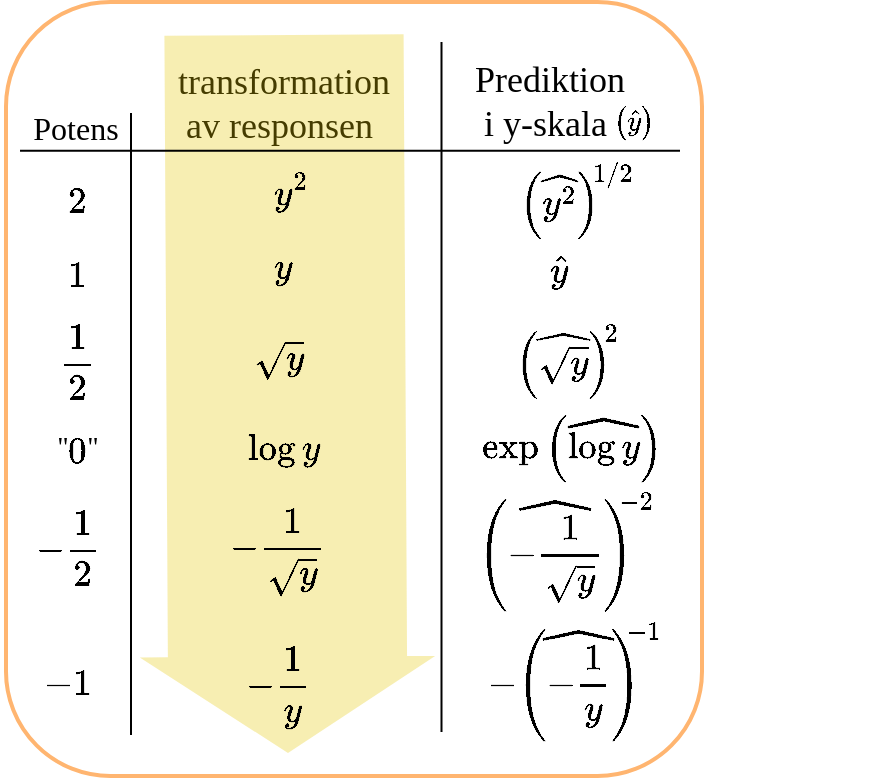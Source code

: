 <mxfile version="20.7.4" type="device"><diagram id="B1nuN-r7G2r0qPYfqt6F" name="Page-1"><mxGraphModel dx="1514" dy="1027" grid="0" gridSize="10" guides="1" tooltips="1" connect="1" arrows="1" fold="1" page="0" pageScale="1" pageWidth="850" pageHeight="1100" math="1" shadow="0"><root><mxCell id="0"/><mxCell id="1" parent="0"/><mxCell id="x_uS7E19pQC-BlIdFbhY-204" value="&lt;span style=&quot;color: rgba(0, 0, 0, 0); font-family: monospace; font-size: 0px; text-align: start;&quot;&gt;%3CmxGraphModel%3E%3Croot%3E%3CmxCell%20id%3D%220%22%2F%3E%3CmxCell%20id%3D%221%22%20parent%3D%220%22%2F%3E%3CmxCell%20id%3D%222%22%20value%3D%22%24%24y%24%24%22%20style%3D%22text%3Bhtml%3D1%3BstrokeColor%3Dnone%3BfillColor%3Dnone%3Balign%3Dcenter%3BverticalAlign%3Dmiddle%3BwhiteSpace%3Dwrap%3Brounded%3D0%3BstrokeWidth%3D1%3BfontFamily%3DVerdana%3BfontSize%3D14%3B%22%20vertex%3D%221%22%20parent%3D%221%22%3E%3CmxGeometry%20x%3D%22282%22%20y%3D%22498%22%20width%3D%2260%22%20height%3D%2222%22%20as%3D%22geometry%22%2F%3E%3C%2FmxCell%3E%3C%2Froot%3E%3C%2FmxGraphModel%3E&lt;/span&gt;" style="rounded=1;whiteSpace=wrap;html=1;strokeColor=#FFB570;strokeWidth=2;fontFamily=Verdana;fontSize=16;fillColor=none;" parent="1" vertex="1"><mxGeometry x="-260" y="33" width="348" height="387" as="geometry"/></mxCell><mxCell id="x_uS7E19pQC-BlIdFbhY-209" value="transformation&lt;br&gt;av responsen&amp;nbsp;" style="text;html=1;strokeColor=none;fillColor=none;align=center;verticalAlign=middle;whiteSpace=wrap;rounded=0;strokeWidth=1;fontFamily=Verdana;fontSize=18;" parent="1" vertex="1"><mxGeometry x="-154" y="71.778" width="65.502" height="24.852" as="geometry"/></mxCell><mxCell id="x_uS7E19pQC-BlIdFbhY-237" value="" style="shape=flexArrow;endArrow=classic;html=1;rounded=1;strokeWidth=1;endWidth=27.079;endSize=15.716;fillColor=#e3c800;strokeColor=none;width=119.6;opacity=30;" parent="1" edge="1"><mxGeometry width="50" height="50" relative="1" as="geometry"><mxPoint x="-121" y="49" as="sourcePoint"/><mxPoint x="-119" y="409" as="targetPoint"/></mxGeometry></mxCell><mxCell id="x_uS7E19pQC-BlIdFbhY-203" value="" style="line;strokeWidth=1;html=1;strokeColor=default;fontFamily=Verdana;fontSize=16;fillColor=none;gradientColor=default;" parent="1" vertex="1"><mxGeometry x="-252.99" y="101.72" width="329.99" height="11.3" as="geometry"/></mxCell><mxCell id="x_uS7E19pQC-BlIdFbhY-206" value="" style="line;strokeWidth=1;direction=south;html=1;rounded=1;strokeColor=#000000;fontFamily=Verdana;fontSize=16;fillColor=none;gradientColor=default;" parent="1" vertex="1"><mxGeometry x="-47.71" y="53" width="10.92" height="345" as="geometry"/></mxCell><mxCell id="x_uS7E19pQC-BlIdFbhY-208" value="Potens" style="text;html=1;strokeColor=none;fillColor=none;align=center;verticalAlign=middle;whiteSpace=wrap;rounded=0;strokeWidth=1;fontFamily=Verdana;fontSize=16;" parent="1" vertex="1"><mxGeometry x="-257.633" y="83.778" width="65.502" height="24.852" as="geometry"/></mxCell><mxCell id="x_uS7E19pQC-BlIdFbhY-210" value="Prediktion i y-skala&amp;nbsp;" style="text;html=1;strokeColor=none;fillColor=none;align=center;verticalAlign=middle;whiteSpace=wrap;rounded=0;strokeWidth=1;fontFamily=Verdana;fontSize=18;" parent="1" vertex="1"><mxGeometry x="-21.336" y="70.778" width="65.502" height="24.852" as="geometry"/></mxCell><mxCell id="x_uS7E19pQC-BlIdFbhY-211" value="$$2$$" style="text;html=1;strokeColor=none;fillColor=none;align=center;verticalAlign=middle;whiteSpace=wrap;rounded=0;strokeWidth=1;fontFamily=Verdana;fontSize=18;" parent="1" vertex="1"><mxGeometry x="-256.541" y="116.019" width="65.502" height="33.889" as="geometry"/></mxCell><mxCell id="x_uS7E19pQC-BlIdFbhY-212" value="$$1$$" style="text;html=1;strokeColor=none;fillColor=none;align=center;verticalAlign=middle;whiteSpace=wrap;rounded=0;strokeWidth=1;fontFamily=Verdana;fontSize=18;" parent="1" vertex="1"><mxGeometry x="-256.541" y="153.519" width="65.502" height="33.889" as="geometry"/></mxCell><mxCell id="x_uS7E19pQC-BlIdFbhY-213" value="$$\frac{1}{2}$$" style="text;html=1;strokeColor=none;fillColor=none;align=center;verticalAlign=middle;whiteSpace=wrap;rounded=0;strokeWidth=1;fontFamily=Verdana;fontSize=18;" parent="1" vertex="1"><mxGeometry x="-256.541" y="195.185" width="65.502" height="33.889" as="geometry"/></mxCell><mxCell id="x_uS7E19pQC-BlIdFbhY-214" value="$$0$$" style="text;html=1;strokeColor=none;fillColor=none;align=center;verticalAlign=middle;whiteSpace=wrap;rounded=0;strokeWidth=1;fontFamily=Verdana;fontSize=18;" parent="1" vertex="1"><mxGeometry x="-256.541" y="241.5" width="65.502" height="33.889" as="geometry"/></mxCell><mxCell id="x_uS7E19pQC-BlIdFbhY-215" value="$$-\frac{1}{2}$$" style="text;html=1;strokeColor=none;fillColor=none;align=center;verticalAlign=middle;whiteSpace=wrap;rounded=0;strokeWidth=1;fontFamily=Verdana;fontSize=18;" parent="1" vertex="1"><mxGeometry x="-262" y="287.778" width="65.502" height="33.889" as="geometry"/></mxCell><mxCell id="x_uS7E19pQC-BlIdFbhY-216" value="$$-1$$" style="text;html=1;strokeColor=none;fillColor=none;align=center;verticalAlign=middle;whiteSpace=wrap;rounded=0;strokeWidth=1;fontFamily=Verdana;fontSize=18;" parent="1" vertex="1"><mxGeometry x="-262" y="357.13" width="65.502" height="33.889" as="geometry"/></mxCell><mxCell id="x_uS7E19pQC-BlIdFbhY-217" value="$$y^2$$" style="text;html=1;strokeColor=none;fillColor=none;align=center;verticalAlign=middle;whiteSpace=wrap;rounded=0;strokeWidth=1;fontFamily=Verdana;fontSize=18;" parent="1" vertex="1"><mxGeometry x="-148.122" y="114.63" width="61.135" height="28.241" as="geometry"/></mxCell><mxCell id="x_uS7E19pQC-BlIdFbhY-218" value="$$y$$" style="text;html=1;strokeColor=none;fillColor=none;align=center;verticalAlign=middle;whiteSpace=wrap;rounded=0;strokeWidth=1;fontFamily=Verdana;fontSize=18;" parent="1" vertex="1"><mxGeometry x="-153.581" y="153.648" width="65.502" height="24.852" as="geometry"/></mxCell><mxCell id="x_uS7E19pQC-BlIdFbhY-220" value="$$\sqrt{y}$$" style="text;html=1;strokeColor=none;fillColor=none;align=center;verticalAlign=middle;whiteSpace=wrap;rounded=0;strokeWidth=1;fontFamily=Verdana;fontSize=18;" parent="1" vertex="1"><mxGeometry x="-155.764" y="198.704" width="65.502" height="24.852" as="geometry"/></mxCell><mxCell id="x_uS7E19pQC-BlIdFbhY-221" value="$$\log{y}$$" style="text;html=1;strokeColor=none;fillColor=none;align=center;verticalAlign=middle;whiteSpace=wrap;rounded=0;strokeWidth=1;fontFamily=Verdana;fontSize=18;" parent="1" vertex="1"><mxGeometry x="-153.581" y="243.889" width="65.502" height="24.852" as="geometry"/></mxCell><mxCell id="x_uS7E19pQC-BlIdFbhY-222" value="$$-\frac{1}{\sqrt{y}}$$" style="text;html=1;strokeColor=none;fillColor=none;align=center;verticalAlign=middle;whiteSpace=wrap;rounded=0;strokeWidth=1;fontFamily=Verdana;fontSize=18;" parent="1" vertex="1"><mxGeometry x="-156.856" y="295.074" width="65.502" height="24.852" as="geometry"/></mxCell><mxCell id="x_uS7E19pQC-BlIdFbhY-223" value="$$-\frac{1}{y}$$" style="text;html=1;strokeColor=none;fillColor=none;align=center;verticalAlign=middle;whiteSpace=wrap;rounded=0;strokeWidth=1;fontFamily=Verdana;fontSize=18;" parent="1" vertex="1"><mxGeometry x="-156.856" y="362.167" width="65.502" height="24.852" as="geometry"/></mxCell><mxCell id="x_uS7E19pQC-BlIdFbhY-224" value="$$\Big(\widehat{ y^2}\Big)^{\hspace{-0.1cm}1/2}$$" style="text;html=1;strokeColor=none;fillColor=none;align=center;verticalAlign=middle;whiteSpace=wrap;rounded=0;strokeWidth=1;fontFamily=Verdana;fontSize=18;" parent="1" vertex="1"><mxGeometry x="-7.061" y="119.148" width="65.502" height="24.852" as="geometry"/></mxCell><mxCell id="x_uS7E19pQC-BlIdFbhY-225" value="$$\widehat{y}$$" style="text;html=1;strokeColor=none;fillColor=none;align=center;verticalAlign=middle;whiteSpace=wrap;rounded=0;strokeWidth=1;fontFamily=Verdana;fontSize=18;" parent="1" vertex="1"><mxGeometry x="-16.336" y="154.778" width="65.502" height="24.852" as="geometry"/></mxCell><mxCell id="x_uS7E19pQC-BlIdFbhY-226" value="$$\Big(\widehat{ \sqrt y}\Big)^{\hspace{-0.1cm}2}$$" style="text;html=1;strokeColor=none;fillColor=none;align=center;verticalAlign=middle;whiteSpace=wrap;rounded=0;strokeWidth=1;fontFamily=Verdana;fontSize=18;" parent="1" vertex="1"><mxGeometry x="-11.52" y="199.833" width="65.502" height="24.852" as="geometry"/></mxCell><mxCell id="x_uS7E19pQC-BlIdFbhY-227" value="$$\exp\Big(\widehat{\log{y}}\Big)$$" style="text;html=1;strokeColor=none;fillColor=none;align=center;verticalAlign=middle;whiteSpace=wrap;rounded=0;strokeWidth=1;fontFamily=Verdana;fontSize=18;" parent="1" vertex="1"><mxGeometry x="-10.245" y="244.019" width="65.502" height="24.852" as="geometry"/></mxCell><mxCell id="x_uS7E19pQC-BlIdFbhY-228" value="$$\Bigg(\widehat {-\frac{1}{\sqrt{y}}}\Bigg)^{\hspace{-0.2cm}-2}$$" style="text;html=1;strokeColor=none;fillColor=none;align=center;verticalAlign=middle;whiteSpace=wrap;rounded=0;strokeWidth=1;fontFamily=Verdana;fontSize=18;" parent="1" vertex="1"><mxGeometry x="-13" y="295.07" width="65.8" height="24.85" as="geometry"/></mxCell><mxCell id="x_uS7E19pQC-BlIdFbhY-229" value="$$-\Bigg(\widehat{-\frac{1}{y}}\Bigg)^{\hspace{-0.2cm}&lt;br&gt;-1}$$" style="text;html=1;strokeColor=none;fillColor=none;align=center;verticalAlign=middle;whiteSpace=wrap;rounded=0;strokeWidth=1;fontFamily=Verdana;fontSize=18;" parent="1" vertex="1"><mxGeometry x="-7.795" y="359.907" width="65.502" height="24.852" as="geometry"/></mxCell><mxCell id="x_uS7E19pQC-BlIdFbhY-230" value="&quot;" style="text;html=1;strokeColor=none;fillColor=none;align=center;verticalAlign=middle;whiteSpace=wrap;rounded=0;strokeWidth=1;fontFamily=Verdana;fontSize=14;" parent="1" vertex="1"><mxGeometry x="-236.891" y="252.361" width="10.917" height="7.907" as="geometry"/></mxCell><mxCell id="x_uS7E19pQC-BlIdFbhY-231" value="&quot;" style="text;html=1;strokeColor=none;fillColor=none;align=center;verticalAlign=middle;whiteSpace=wrap;rounded=0;strokeWidth=1;fontFamily=Verdana;fontSize=14;" parent="1" vertex="1"><mxGeometry x="-221.607" y="252.361" width="10.917" height="7.907" as="geometry"/></mxCell><mxCell id="laoWWXlDQsZi6e09v8Wl-2" value="" style="line;strokeWidth=1;direction=south;html=1;rounded=1;strokeColor=#000000;fontFamily=Verdana;fontSize=16;fillColor=none;gradientColor=default;" parent="1" vertex="1"><mxGeometry x="-202.96" y="88.52" width="10.92" height="310.96" as="geometry"/></mxCell><mxCell id="laoWWXlDQsZi6e09v8Wl-10" value="$$\big(\hat y\big)$$" style="text;html=1;strokeColor=none;fillColor=none;align=center;verticalAlign=middle;whiteSpace=wrap;rounded=0;" parent="1" vertex="1"><mxGeometry x="24" y="77.63" width="60" height="30" as="geometry"/></mxCell></root></mxGraphModel></diagram></mxfile>